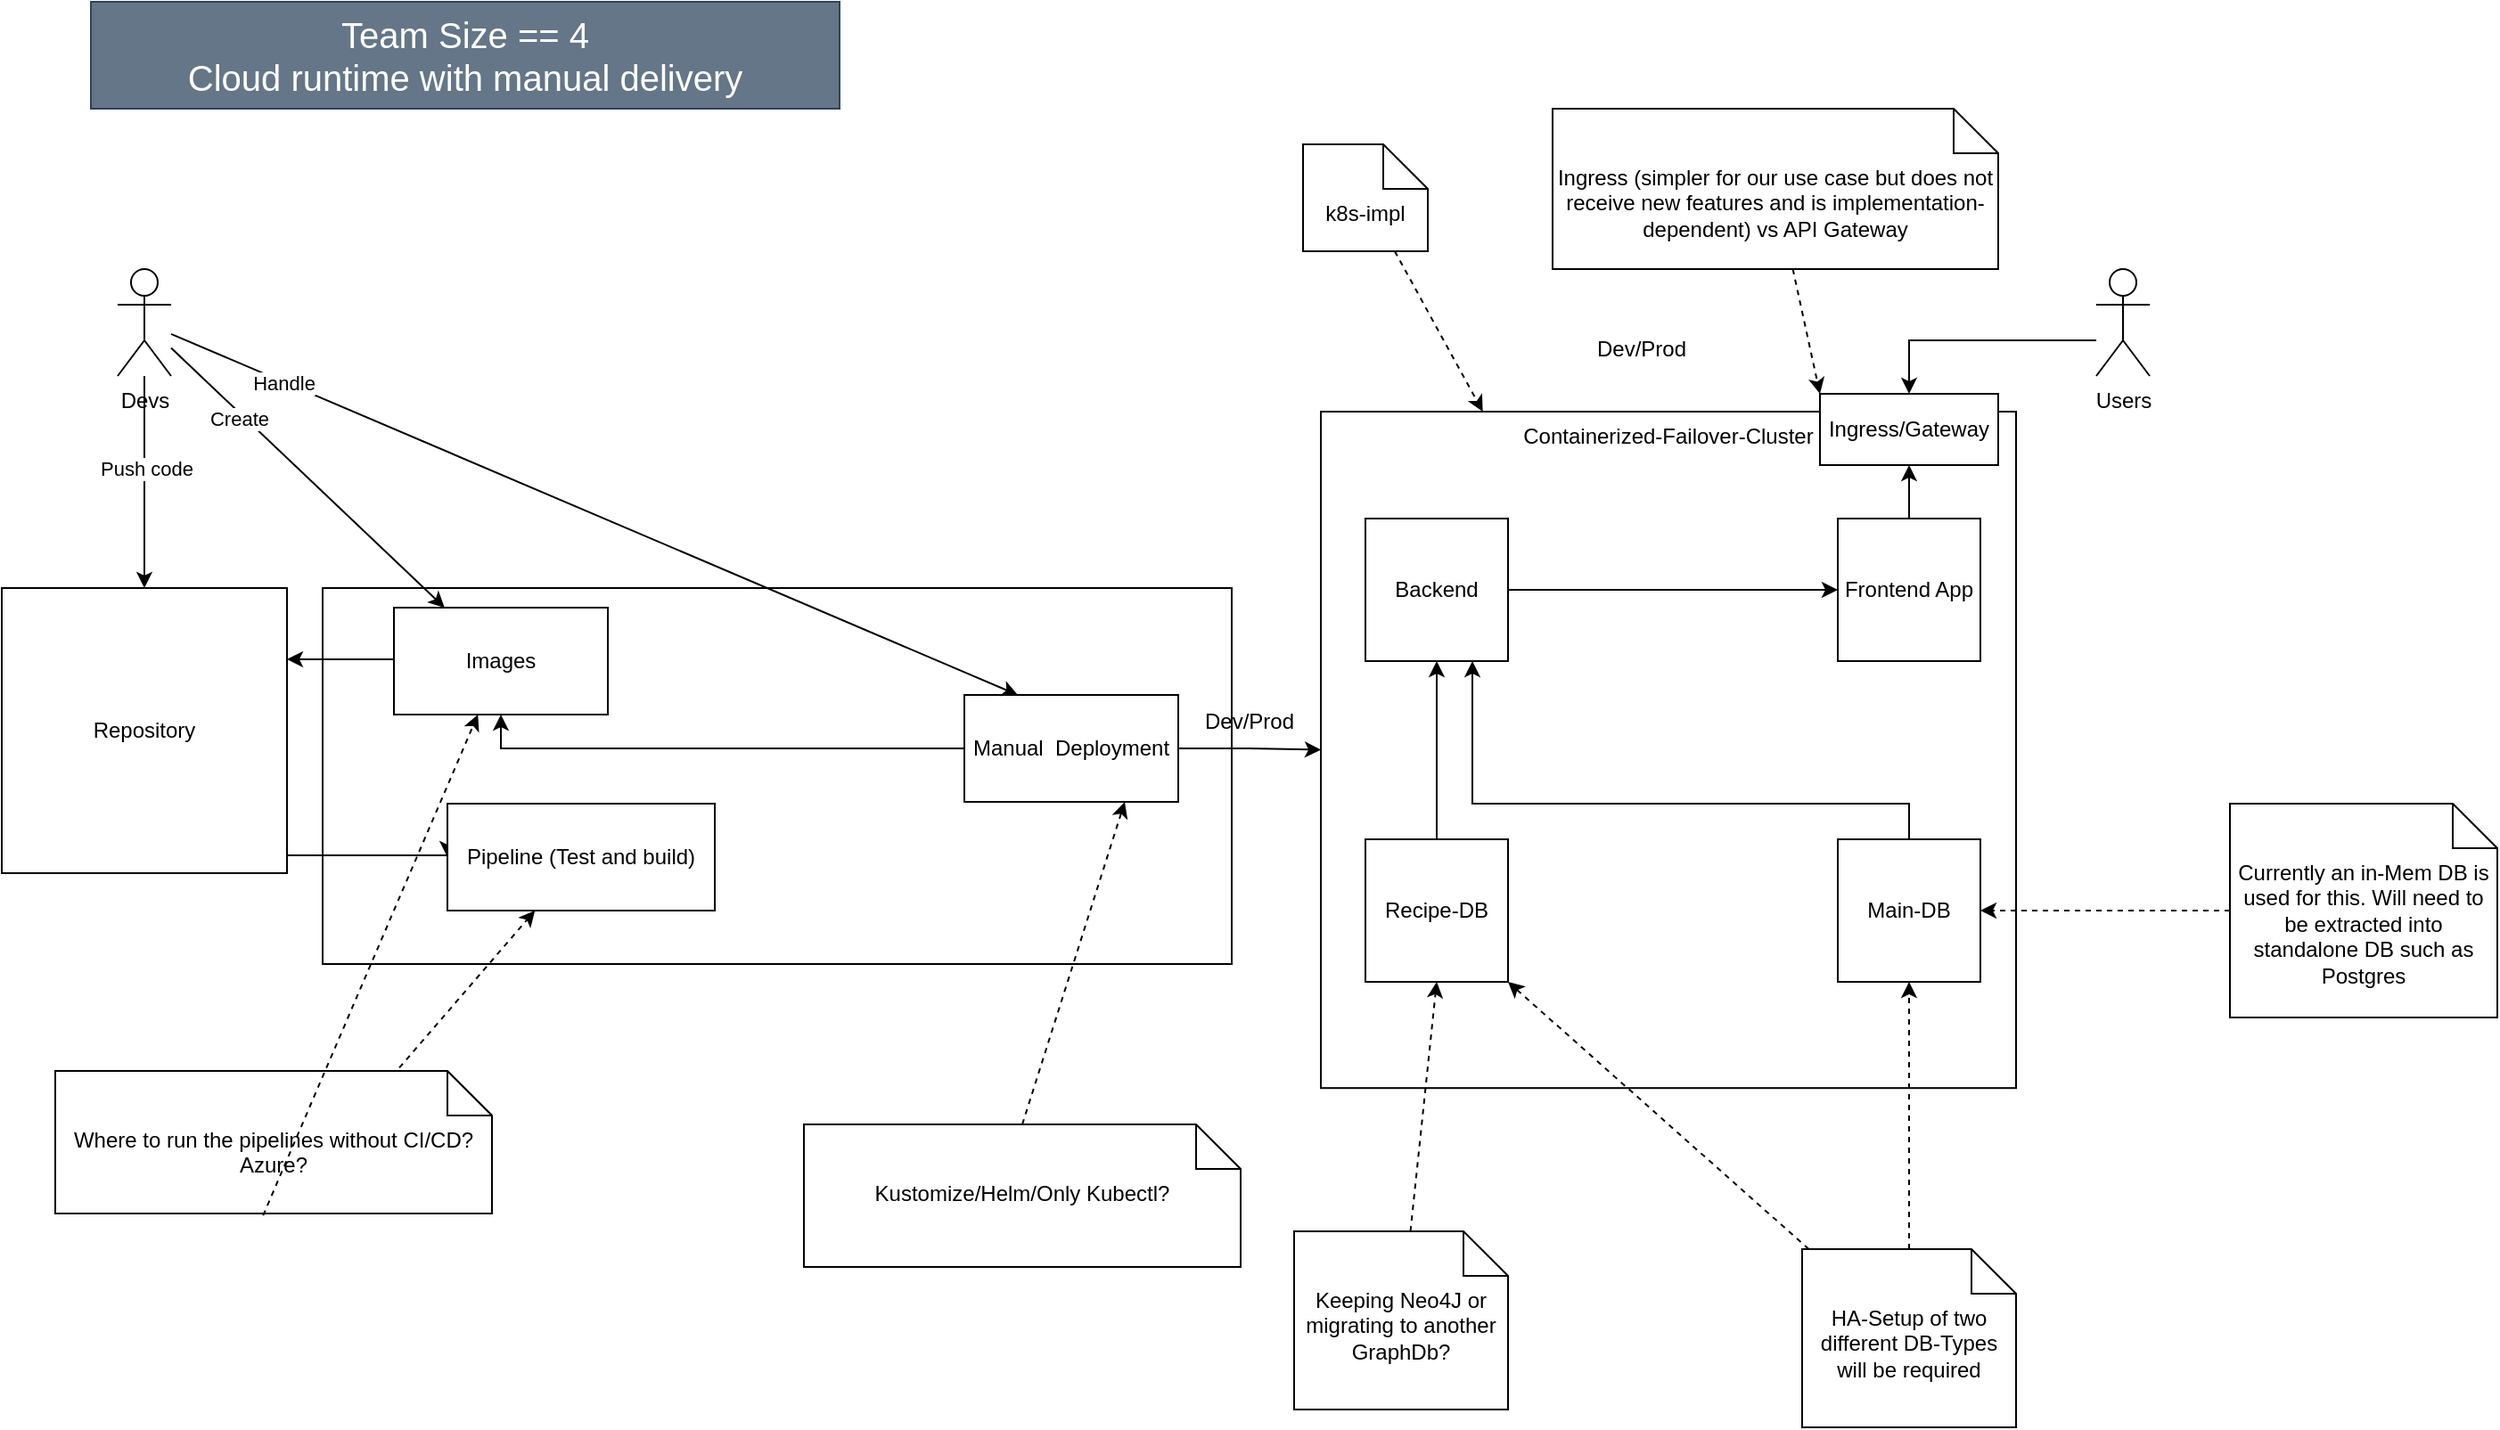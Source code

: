 <mxfile version="24.1.0" type="device" pages="2">
  <diagram name="Cloud runtime with manual delivery" id="1IK3TCP1afFfspMV8A2H">
    <mxGraphModel dx="3076" dy="1364" grid="1" gridSize="10" guides="1" tooltips="1" connect="1" arrows="1" fold="1" page="1" pageScale="1" pageWidth="850" pageHeight="1100" math="0" shadow="0">
      <root>
        <mxCell id="0" />
        <mxCell id="1" parent="0" />
        <mxCell id="vdFp0Z182QPm6FmqIftR-1" value="" style="whiteSpace=wrap;html=1;" vertex="1" parent="1">
          <mxGeometry x="-670" y="599" width="510" height="211" as="geometry" />
        </mxCell>
        <mxCell id="0T6ULmgSXiLOubvGON2h-28" style="edgeStyle=orthogonalEdgeStyle;rounded=0;orthogonalLoop=1;jettySize=auto;html=1;entryX=0;entryY=0.5;entryDx=0;entryDy=0;" edge="1" parent="1" source="0T6ULmgSXiLOubvGON2h-3" target="0T6ULmgSXiLOubvGON2h-29">
          <mxGeometry relative="1" as="geometry">
            <mxPoint x="-640" y="529.0" as="targetPoint" />
            <Array as="points">
              <mxPoint x="-670" y="749" />
              <mxPoint x="-670" y="749" />
            </Array>
          </mxGeometry>
        </mxCell>
        <mxCell id="0T6ULmgSXiLOubvGON2h-3" value="Repository" style="whiteSpace=wrap;html=1;aspect=fixed;" vertex="1" parent="1">
          <mxGeometry x="-850" y="599" width="160" height="160" as="geometry" />
        </mxCell>
        <mxCell id="0T6ULmgSXiLOubvGON2h-27" style="edgeStyle=orthogonalEdgeStyle;rounded=0;orthogonalLoop=1;jettySize=auto;html=1;entryX=0;entryY=0.5;entryDx=0;entryDy=0;" edge="1" parent="1" source="0T6ULmgSXiLOubvGON2h-25" target="0T6ULmgSXiLOubvGON2h-118">
          <mxGeometry relative="1" as="geometry">
            <mxPoint x="-75" y="689.8" as="targetPoint" />
          </mxGeometry>
        </mxCell>
        <mxCell id="0T6ULmgSXiLOubvGON2h-25" value="Manual&amp;nbsp; Deployment" style="rounded=0;whiteSpace=wrap;html=1;" vertex="1" parent="1">
          <mxGeometry x="-310" y="659" width="120" height="60" as="geometry" />
        </mxCell>
        <mxCell id="0T6ULmgSXiLOubvGON2h-29" value="Pipeline (Test and build)" style="rounded=0;whiteSpace=wrap;html=1;strokeColor=default;align=center;verticalAlign=middle;fontFamily=Helvetica;fontSize=12;fontColor=default;fillColor=default;" vertex="1" parent="1">
          <mxGeometry x="-600" y="720" width="150" height="60" as="geometry" />
        </mxCell>
        <mxCell id="0T6ULmgSXiLOubvGON2h-32" style="edgeStyle=orthogonalEdgeStyle;rounded=0;orthogonalLoop=1;jettySize=auto;html=1;exitX=0;exitY=0.5;exitDx=0;exitDy=0;" edge="1" parent="1" source="0T6ULmgSXiLOubvGON2h-25" target="0T6ULmgSXiLOubvGON2h-31">
          <mxGeometry relative="1" as="geometry">
            <Array as="points">
              <mxPoint x="-570" y="689" />
            </Array>
          </mxGeometry>
        </mxCell>
        <mxCell id="vdFp0Z182QPm6FmqIftR-9" style="edgeStyle=orthogonalEdgeStyle;rounded=0;orthogonalLoop=1;jettySize=auto;html=1;entryX=1;entryY=0.25;entryDx=0;entryDy=0;" edge="1" parent="1" source="0T6ULmgSXiLOubvGON2h-31" target="0T6ULmgSXiLOubvGON2h-3">
          <mxGeometry relative="1" as="geometry">
            <Array as="points">
              <mxPoint x="-640" y="639" />
              <mxPoint x="-640" y="639" />
            </Array>
          </mxGeometry>
        </mxCell>
        <mxCell id="0T6ULmgSXiLOubvGON2h-31" value="Images" style="rounded=0;whiteSpace=wrap;html=1;aspect=fixed;" vertex="1" parent="1">
          <mxGeometry x="-630" y="610" width="120" height="60" as="geometry" />
        </mxCell>
        <mxCell id="0T6ULmgSXiLOubvGON2h-35" style="edgeStyle=orthogonalEdgeStyle;rounded=0;orthogonalLoop=1;jettySize=auto;html=1;" edge="1" parent="1" source="0T6ULmgSXiLOubvGON2h-33" target="0T6ULmgSXiLOubvGON2h-3">
          <mxGeometry relative="1" as="geometry" />
        </mxCell>
        <mxCell id="vdFp0Z182QPm6FmqIftR-5" value="Push code" style="edgeLabel;html=1;align=center;verticalAlign=middle;resizable=0;points=[];" vertex="1" connectable="0" parent="0T6ULmgSXiLOubvGON2h-35">
          <mxGeometry x="-0.125" y="1" relative="1" as="geometry">
            <mxPoint as="offset" />
          </mxGeometry>
        </mxCell>
        <mxCell id="vdFp0Z182QPm6FmqIftR-4" style="rounded=0;orthogonalLoop=1;jettySize=auto;html=1;" edge="1" parent="1" source="0T6ULmgSXiLOubvGON2h-33" target="0T6ULmgSXiLOubvGON2h-31">
          <mxGeometry relative="1" as="geometry" />
        </mxCell>
        <mxCell id="vdFp0Z182QPm6FmqIftR-6" value="Create" style="edgeLabel;html=1;align=center;verticalAlign=middle;resizable=0;points=[];" vertex="1" connectable="0" parent="vdFp0Z182QPm6FmqIftR-4">
          <mxGeometry x="-0.476" y="3" relative="1" as="geometry">
            <mxPoint x="-5" y="3" as="offset" />
          </mxGeometry>
        </mxCell>
        <mxCell id="vdFp0Z182QPm6FmqIftR-7" style="rounded=0;orthogonalLoop=1;jettySize=auto;html=1;entryX=0.25;entryY=0;entryDx=0;entryDy=0;" edge="1" parent="1" source="0T6ULmgSXiLOubvGON2h-33" target="0T6ULmgSXiLOubvGON2h-25">
          <mxGeometry relative="1" as="geometry" />
        </mxCell>
        <mxCell id="vdFp0Z182QPm6FmqIftR-8" value="Handle" style="edgeLabel;html=1;align=center;verticalAlign=middle;resizable=0;points=[];" vertex="1" connectable="0" parent="vdFp0Z182QPm6FmqIftR-7">
          <mxGeometry x="-0.734" y="-1" relative="1" as="geometry">
            <mxPoint as="offset" />
          </mxGeometry>
        </mxCell>
        <mxCell id="0T6ULmgSXiLOubvGON2h-33" value="Devs" style="shape=umlActor;verticalLabelPosition=bottom;verticalAlign=top;html=1;outlineConnect=0;" vertex="1" parent="1">
          <mxGeometry x="-785" y="420" width="30" height="60" as="geometry" />
        </mxCell>
        <mxCell id="0T6ULmgSXiLOubvGON2h-69" style="edgeStyle=orthogonalEdgeStyle;rounded=0;orthogonalLoop=1;jettySize=auto;html=1;entryX=0;entryY=0.5;entryDx=0;entryDy=0;" edge="1" parent="1" target="0T6ULmgSXiLOubvGON2h-66">
          <mxGeometry relative="1" as="geometry">
            <mxPoint x="-330" y="1429" as="sourcePoint" />
          </mxGeometry>
        </mxCell>
        <mxCell id="0T6ULmgSXiLOubvGON2h-94" value="Dev/Prod" style="text;html=1;align=center;verticalAlign=middle;whiteSpace=wrap;rounded=0;" vertex="1" parent="1">
          <mxGeometry x="-180" y="659" width="60" height="30" as="geometry" />
        </mxCell>
        <mxCell id="0T6ULmgSXiLOubvGON2h-114" value="" style="group" vertex="1" connectable="0" parent="1">
          <mxGeometry x="-110" y="420" width="465" height="459.6" as="geometry" />
        </mxCell>
        <mxCell id="0T6ULmgSXiLOubvGON2h-115" value="" style="edgeStyle=orthogonalEdgeStyle;rounded=0;orthogonalLoop=1;jettySize=auto;html=1;entryX=0.5;entryY=0;entryDx=0;entryDy=0;" edge="1" parent="0T6ULmgSXiLOubvGON2h-114" source="0T6ULmgSXiLOubvGON2h-116" target="0T6ULmgSXiLOubvGON2h-127">
          <mxGeometry relative="1" as="geometry">
            <Array as="points">
              <mxPoint x="435" y="40" />
              <mxPoint x="310" y="40" />
            </Array>
          </mxGeometry>
        </mxCell>
        <mxCell id="0T6ULmgSXiLOubvGON2h-116" value="Users" style="shape=umlActor;verticalLabelPosition=bottom;verticalAlign=top;html=1;outlineConnect=0;" vertex="1" parent="0T6ULmgSXiLOubvGON2h-114">
          <mxGeometry x="435" width="30" height="60" as="geometry" />
        </mxCell>
        <mxCell id="0T6ULmgSXiLOubvGON2h-117" value="" style="group" vertex="1" connectable="0" parent="0T6ULmgSXiLOubvGON2h-114">
          <mxGeometry y="60" width="390" height="399.6" as="geometry" />
        </mxCell>
        <mxCell id="0T6ULmgSXiLOubvGON2h-118" value="Containerized-Failover-Cluster" style="whiteSpace=wrap;html=1;aspect=fixed;verticalAlign=top;" vertex="1" parent="0T6ULmgSXiLOubvGON2h-117">
          <mxGeometry y="20" width="390" height="379.6" as="geometry" />
        </mxCell>
        <mxCell id="0T6ULmgSXiLOubvGON2h-119" style="edgeStyle=orthogonalEdgeStyle;rounded=0;orthogonalLoop=1;jettySize=auto;html=1;" edge="1" parent="0T6ULmgSXiLOubvGON2h-117" source="0T6ULmgSXiLOubvGON2h-120" target="0T6ULmgSXiLOubvGON2h-122">
          <mxGeometry relative="1" as="geometry" />
        </mxCell>
        <mxCell id="0T6ULmgSXiLOubvGON2h-120" value="Backend" style="whiteSpace=wrap;html=1;aspect=fixed;" vertex="1" parent="0T6ULmgSXiLOubvGON2h-117">
          <mxGeometry x="25" y="80" width="80" height="80" as="geometry" />
        </mxCell>
        <mxCell id="0T6ULmgSXiLOubvGON2h-121" style="edgeStyle=orthogonalEdgeStyle;rounded=0;orthogonalLoop=1;jettySize=auto;html=1;" edge="1" parent="0T6ULmgSXiLOubvGON2h-117" source="0T6ULmgSXiLOubvGON2h-122" target="0T6ULmgSXiLOubvGON2h-127">
          <mxGeometry relative="1" as="geometry" />
        </mxCell>
        <mxCell id="0T6ULmgSXiLOubvGON2h-122" value="Frontend App" style="whiteSpace=wrap;html=1;aspect=fixed;" vertex="1" parent="0T6ULmgSXiLOubvGON2h-117">
          <mxGeometry x="290" y="80" width="80" height="80" as="geometry" />
        </mxCell>
        <mxCell id="0T6ULmgSXiLOubvGON2h-123" style="edgeStyle=orthogonalEdgeStyle;rounded=0;orthogonalLoop=1;jettySize=auto;html=1;" edge="1" parent="0T6ULmgSXiLOubvGON2h-117" source="0T6ULmgSXiLOubvGON2h-124" target="0T6ULmgSXiLOubvGON2h-120">
          <mxGeometry relative="1" as="geometry" />
        </mxCell>
        <mxCell id="0T6ULmgSXiLOubvGON2h-124" value="Recipe-DB" style="whiteSpace=wrap;html=1;aspect=fixed;" vertex="1" parent="0T6ULmgSXiLOubvGON2h-117">
          <mxGeometry x="25" y="260" width="80" height="80" as="geometry" />
        </mxCell>
        <mxCell id="0T6ULmgSXiLOubvGON2h-125" style="edgeStyle=orthogonalEdgeStyle;rounded=0;orthogonalLoop=1;jettySize=auto;html=1;entryX=0.75;entryY=1;entryDx=0;entryDy=0;" edge="1" parent="0T6ULmgSXiLOubvGON2h-117" source="0T6ULmgSXiLOubvGON2h-126" target="0T6ULmgSXiLOubvGON2h-120">
          <mxGeometry relative="1" as="geometry">
            <Array as="points">
              <mxPoint x="330" y="240" />
              <mxPoint x="85" y="240" />
            </Array>
          </mxGeometry>
        </mxCell>
        <mxCell id="0T6ULmgSXiLOubvGON2h-126" value="Main-DB" style="whiteSpace=wrap;html=1;aspect=fixed;" vertex="1" parent="0T6ULmgSXiLOubvGON2h-117">
          <mxGeometry x="290" y="260" width="80" height="80" as="geometry" />
        </mxCell>
        <mxCell id="0T6ULmgSXiLOubvGON2h-127" value="Ingress/Gateway" style="whiteSpace=wrap;html=1;" vertex="1" parent="0T6ULmgSXiLOubvGON2h-117">
          <mxGeometry x="280" y="10" width="100" height="40" as="geometry" />
        </mxCell>
        <mxCell id="0T6ULmgSXiLOubvGON2h-128" value="Dev/Prod" style="text;html=1;align=center;verticalAlign=middle;whiteSpace=wrap;rounded=0;" vertex="1" parent="0T6ULmgSXiLOubvGON2h-114">
          <mxGeometry x="150" y="30" width="60" height="30" as="geometry" />
        </mxCell>
        <mxCell id="0T6ULmgSXiLOubvGON2h-137" style="rounded=0;orthogonalLoop=1;jettySize=auto;html=1;dashed=1;" edge="1" parent="1" source="0T6ULmgSXiLOubvGON2h-136" target="0T6ULmgSXiLOubvGON2h-118">
          <mxGeometry relative="1" as="geometry">
            <mxPoint x="140" y="510" as="targetPoint" />
          </mxGeometry>
        </mxCell>
        <mxCell id="0T6ULmgSXiLOubvGON2h-136" value="k8s-impl" style="shape=note2;boundedLbl=1;whiteSpace=wrap;html=1;size=25;verticalAlign=top;align=center;" vertex="1" parent="1">
          <mxGeometry x="-120" y="350" width="70" height="60" as="geometry" />
        </mxCell>
        <mxCell id="0T6ULmgSXiLOubvGON2h-140" style="rounded=0;orthogonalLoop=1;jettySize=auto;html=1;dashed=1;" edge="1" parent="1" source="0T6ULmgSXiLOubvGON2h-139">
          <mxGeometry relative="1" as="geometry">
            <mxPoint x="170" y="490" as="targetPoint" />
          </mxGeometry>
        </mxCell>
        <mxCell id="0T6ULmgSXiLOubvGON2h-139" value="Ingress (simpler for our use case but does not receive new features and is implementation-dependent) vs API Gateway" style="shape=note2;boundedLbl=1;whiteSpace=wrap;html=1;size=25;verticalAlign=top;align=center;" vertex="1" parent="1">
          <mxGeometry x="20" y="330" width="250" height="90" as="geometry" />
        </mxCell>
        <mxCell id="0T6ULmgSXiLOubvGON2h-142" style="edgeStyle=orthogonalEdgeStyle;rounded=0;orthogonalLoop=1;jettySize=auto;html=1;dashed=1;" edge="1" parent="1" source="0T6ULmgSXiLOubvGON2h-141" target="0T6ULmgSXiLOubvGON2h-126">
          <mxGeometry relative="1" as="geometry">
            <mxPoint x="350" y="800" as="targetPoint" />
          </mxGeometry>
        </mxCell>
        <mxCell id="0T6ULmgSXiLOubvGON2h-141" value="Currently an in-Mem DB is used for this. Will need to be extracted into standalone DB such as Postgres" style="shape=note2;boundedLbl=1;whiteSpace=wrap;html=1;size=25;verticalAlign=top;align=center;" vertex="1" parent="1">
          <mxGeometry x="400" y="720" width="150" height="120" as="geometry" />
        </mxCell>
        <mxCell id="0T6ULmgSXiLOubvGON2h-148" style="rounded=0;orthogonalLoop=1;jettySize=auto;html=1;entryX=0.5;entryY=1;entryDx=0;entryDy=0;dashed=1;" edge="1" parent="1" source="0T6ULmgSXiLOubvGON2h-147" target="0T6ULmgSXiLOubvGON2h-124">
          <mxGeometry relative="1" as="geometry">
            <mxPoint x="575" y="880" as="targetPoint" />
          </mxGeometry>
        </mxCell>
        <mxCell id="0T6ULmgSXiLOubvGON2h-147" value="Keeping Neo4J or migrating to another GraphDb?" style="shape=note2;boundedLbl=1;whiteSpace=wrap;html=1;size=25;verticalAlign=top;align=center;" vertex="1" parent="1">
          <mxGeometry x="-125" y="960" width="120" height="100" as="geometry" />
        </mxCell>
        <mxCell id="0T6ULmgSXiLOubvGON2h-151" style="rounded=0;orthogonalLoop=1;jettySize=auto;html=1;dashed=1;entryX=0.5;entryY=1;entryDx=0;entryDy=0;" edge="1" parent="1" source="0T6ULmgSXiLOubvGON2h-150" target="0T6ULmgSXiLOubvGON2h-126">
          <mxGeometry relative="1" as="geometry">
            <mxPoint x="825.333" y="880" as="targetPoint" />
          </mxGeometry>
        </mxCell>
        <mxCell id="0T6ULmgSXiLOubvGON2h-152" style="rounded=0;orthogonalLoop=1;jettySize=auto;html=1;dashed=1;entryX=1;entryY=1;entryDx=0;entryDy=0;" edge="1" parent="1" source="0T6ULmgSXiLOubvGON2h-150" target="0T6ULmgSXiLOubvGON2h-124">
          <mxGeometry relative="1" as="geometry">
            <mxPoint x="596" y="880" as="targetPoint" />
          </mxGeometry>
        </mxCell>
        <mxCell id="0T6ULmgSXiLOubvGON2h-150" value="HA-Setup of two different DB-Types will be required" style="shape=note2;boundedLbl=1;whiteSpace=wrap;html=1;size=25;verticalAlign=top;align=center;" vertex="1" parent="1">
          <mxGeometry x="160" y="970" width="120" height="100" as="geometry" />
        </mxCell>
        <mxCell id="0T6ULmgSXiLOubvGON2h-154" value="&lt;font style=&quot;font-size: 20px;&quot;&gt;Team Size == 4&lt;/font&gt;&lt;div&gt;&lt;font style=&quot;font-size: 20px;&quot;&gt;Cloud runtime with manual delivery&lt;/font&gt;&lt;/div&gt;" style="text;html=1;align=center;verticalAlign=middle;whiteSpace=wrap;rounded=0;fontSize=20;fillColor=#647687;fontColor=#ffffff;strokeColor=#314354;" vertex="1" parent="1">
          <mxGeometry x="-800" y="270" width="420" height="60" as="geometry" />
        </mxCell>
        <mxCell id="0T6ULmgSXiLOubvGON2h-160" style="rounded=0;orthogonalLoop=1;jettySize=auto;html=1;dashed=1;exitX=0.5;exitY=1;exitDx=0;exitDy=0;exitPerimeter=0;" edge="1" parent="1" source="0T6ULmgSXiLOubvGON2h-159" target="0T6ULmgSXiLOubvGON2h-29">
          <mxGeometry relative="1" as="geometry" />
        </mxCell>
        <mxCell id="0T6ULmgSXiLOubvGON2h-159" value="Where to run the pipelines without CI/CD?&lt;div&gt;Azure?&lt;/div&gt;" style="shape=note2;boundedLbl=1;whiteSpace=wrap;html=1;size=25;verticalAlign=top;align=center;" vertex="1" parent="1">
          <mxGeometry x="-820" y="870" width="245" height="80" as="geometry" />
        </mxCell>
        <mxCell id="0T6ULmgSXiLOubvGON2h-161" style="rounded=0;orthogonalLoop=1;jettySize=auto;html=1;dashed=1;exitX=0.476;exitY=1.013;exitDx=0;exitDy=0;exitPerimeter=0;" edge="1" parent="1" source="0T6ULmgSXiLOubvGON2h-159" target="0T6ULmgSXiLOubvGON2h-31">
          <mxGeometry relative="1" as="geometry">
            <mxPoint x="-442" y="500" as="sourcePoint" />
            <mxPoint x="-568" y="669" as="targetPoint" />
          </mxGeometry>
        </mxCell>
        <mxCell id="0T6ULmgSXiLOubvGON2h-163" style="rounded=0;orthogonalLoop=1;jettySize=auto;html=1;dashed=1;exitX=0.5;exitY=0;exitDx=0;exitDy=0;exitPerimeter=0;" edge="1" parent="1" source="0T6ULmgSXiLOubvGON2h-165">
          <mxGeometry relative="1" as="geometry">
            <mxPoint x="-220" y="719" as="targetPoint" />
          </mxGeometry>
        </mxCell>
        <mxCell id="0T6ULmgSXiLOubvGON2h-165" value="Kustomize/Helm/Only Kubectl?" style="shape=note2;boundedLbl=1;whiteSpace=wrap;html=1;size=25;verticalAlign=top;align=center;" vertex="1" parent="1">
          <mxGeometry x="-400" y="900" width="245" height="80" as="geometry" />
        </mxCell>
      </root>
    </mxGraphModel>
  </diagram>
  <diagram id="LuyqXgXpDid0s6LZ_T8b" name="Cloud runtime with continuous delivery ">
    <mxGraphModel dx="2683" dy="24" grid="1" gridSize="10" guides="1" tooltips="1" connect="1" arrows="1" fold="1" page="1" pageScale="1" pageWidth="850" pageHeight="1100" math="0" shadow="0">
      <root>
        <mxCell id="0" />
        <mxCell id="1" parent="0" />
        <mxCell id="xtVUxEUk3DJUBac9Yi-R-1" value="CI/CD-Tool" style="rounded=0;whiteSpace=wrap;html=1;verticalAlign=top;" vertex="1" parent="1">
          <mxGeometry x="-610" y="1535" width="390" height="405" as="geometry" />
        </mxCell>
        <mxCell id="xtVUxEUk3DJUBac9Yi-R-2" style="edgeStyle=orthogonalEdgeStyle;rounded=0;orthogonalLoop=1;jettySize=auto;html=1;entryX=0;entryY=0.5;entryDx=0;entryDy=0;" edge="1" parent="1" source="xtVUxEUk3DJUBac9Yi-R-3" target="xtVUxEUk3DJUBac9Yi-R-6">
          <mxGeometry relative="1" as="geometry" />
        </mxCell>
        <mxCell id="xtVUxEUk3DJUBac9Yi-R-3" value="CI-Repository" style="whiteSpace=wrap;html=1;aspect=fixed;" vertex="1" parent="1">
          <mxGeometry x="-850" y="1514" width="160" height="160" as="geometry" />
        </mxCell>
        <mxCell id="xtVUxEUk3DJUBac9Yi-R-4" style="edgeStyle=orthogonalEdgeStyle;rounded=0;orthogonalLoop=1;jettySize=auto;html=1;entryX=0;entryY=0.5;entryDx=0;entryDy=0;" edge="1" parent="1" source="xtVUxEUk3DJUBac9Yi-R-6" target="xtVUxEUk3DJUBac9Yi-R-16">
          <mxGeometry relative="1" as="geometry" />
        </mxCell>
        <mxCell id="kyZdr7qx1ZTh1zlqL-Jc-2" value="generates&lt;br&gt;and push &lt;br&gt;images" style="edgeLabel;html=1;align=center;verticalAlign=middle;resizable=0;points=[];" vertex="1" connectable="0" parent="xtVUxEUk3DJUBac9Yi-R-4">
          <mxGeometry x="-0.128" y="-1" relative="1" as="geometry">
            <mxPoint as="offset" />
          </mxGeometry>
        </mxCell>
        <mxCell id="xtVUxEUk3DJUBac9Yi-R-5" style="rounded=0;orthogonalLoop=1;jettySize=auto;html=1;" edge="1" parent="1" source="xtVUxEUk3DJUBac9Yi-R-6" target="xtVUxEUk3DJUBac9Yi-R-17">
          <mxGeometry relative="1" as="geometry" />
        </mxCell>
        <mxCell id="xtVUxEUk3DJUBac9Yi-R-6" value="CI-Pipeline" style="rounded=0;whiteSpace=wrap;html=1;" vertex="1" parent="1">
          <mxGeometry x="-575" y="1564" width="120" height="60" as="geometry" />
        </mxCell>
        <mxCell id="xtVUxEUk3DJUBac9Yi-R-7" style="edgeStyle=orthogonalEdgeStyle;rounded=0;orthogonalLoop=1;jettySize=auto;html=1;" edge="1" parent="1" source="xtVUxEUk3DJUBac9Yi-R-8" target="xtVUxEUk3DJUBac9Yi-R-3">
          <mxGeometry relative="1" as="geometry" />
        </mxCell>
        <mxCell id="kyZdr7qx1ZTh1zlqL-Jc-1" value="push code" style="edgeLabel;html=1;align=center;verticalAlign=middle;resizable=0;points=[];" vertex="1" connectable="0" parent="xtVUxEUk3DJUBac9Yi-R-7">
          <mxGeometry x="-0.078" y="-2" relative="1" as="geometry">
            <mxPoint as="offset" />
          </mxGeometry>
        </mxCell>
        <mxCell id="xtVUxEUk3DJUBac9Yi-R-8" value="Devs" style="shape=umlActor;verticalLabelPosition=bottom;verticalAlign=top;html=1;outlineConnect=0;" vertex="1" parent="1">
          <mxGeometry x="-785" y="1335" width="30" height="60" as="geometry" />
        </mxCell>
        <mxCell id="xtVUxEUk3DJUBac9Yi-R-9" style="edgeStyle=orthogonalEdgeStyle;rounded=0;orthogonalLoop=1;jettySize=auto;html=1;entryX=0;entryY=0.5;entryDx=0;entryDy=0;" edge="1" parent="1" source="xtVUxEUk3DJUBac9Yi-R-10" target="xtVUxEUk3DJUBac9Yi-R-12">
          <mxGeometry relative="1" as="geometry" />
        </mxCell>
        <mxCell id="xtVUxEUk3DJUBac9Yi-R-10" value="CD-Repository" style="whiteSpace=wrap;html=1;aspect=fixed;" vertex="1" parent="1">
          <mxGeometry x="-850" y="1685" width="160" height="160" as="geometry" />
        </mxCell>
        <mxCell id="xtVUxEUk3DJUBac9Yi-R-11" style="edgeStyle=orthogonalEdgeStyle;rounded=0;orthogonalLoop=1;jettySize=auto;html=1;dashed=1;dashPattern=8 8;" edge="1" parent="1" source="xtVUxEUk3DJUBac9Yi-R-12" target="xtVUxEUk3DJUBac9Yi-R-17">
          <mxGeometry relative="1" as="geometry" />
        </mxCell>
        <mxCell id="v72K1sbmR-Il0YEyyXhD-1" value="includes" style="edgeLabel;html=1;align=center;verticalAlign=middle;resizable=0;points=[];" vertex="1" connectable="0" parent="xtVUxEUk3DJUBac9Yi-R-11">
          <mxGeometry x="0.07" y="1" relative="1" as="geometry">
            <mxPoint as="offset" />
          </mxGeometry>
        </mxCell>
        <mxCell id="xtVUxEUk3DJUBac9Yi-R-12" value="CD-Pipeline" style="rounded=0;whiteSpace=wrap;html=1;" vertex="1" parent="1">
          <mxGeometry x="-575" y="1735" width="120" height="60" as="geometry" />
        </mxCell>
        <mxCell id="xtVUxEUk3DJUBac9Yi-R-15" style="edgeStyle=orthogonalEdgeStyle;rounded=0;orthogonalLoop=1;jettySize=auto;html=1;" edge="1" parent="1" source="xtVUxEUk3DJUBac9Yi-R-17" target="xtVUxEUk3DJUBac9Yi-R-16">
          <mxGeometry relative="1" as="geometry" />
        </mxCell>
        <mxCell id="xtVUxEUk3DJUBac9Yi-R-16" value="Image Repository/Storage" style="rounded=0;whiteSpace=wrap;html=1;" vertex="1" parent="1">
          <mxGeometry x="-360" y="1564" width="120" height="60" as="geometry" />
        </mxCell>
        <mxCell id="xtVUxEUk3DJUBac9Yi-R-17" value="Automated Deployment" style="rounded=0;whiteSpace=wrap;html=1;" vertex="1" parent="1">
          <mxGeometry x="-575" y="1845" width="120" height="60" as="geometry" />
        </mxCell>
        <mxCell id="xtVUxEUk3DJUBac9Yi-R-18" value="" style="group" vertex="1" connectable="0" parent="1">
          <mxGeometry x="-90" y="1490" width="465" height="459.6" as="geometry" />
        </mxCell>
        <mxCell id="xtVUxEUk3DJUBac9Yi-R-19" value="" style="edgeStyle=orthogonalEdgeStyle;rounded=0;orthogonalLoop=1;jettySize=auto;html=1;entryX=0.5;entryY=0;entryDx=0;entryDy=0;" edge="1" parent="xtVUxEUk3DJUBac9Yi-R-18" source="xtVUxEUk3DJUBac9Yi-R-20" target="xtVUxEUk3DJUBac9Yi-R-31">
          <mxGeometry relative="1" as="geometry">
            <Array as="points">
              <mxPoint x="435" y="40" />
              <mxPoint x="310" y="40" />
            </Array>
          </mxGeometry>
        </mxCell>
        <mxCell id="xtVUxEUk3DJUBac9Yi-R-20" value="Users" style="shape=umlActor;verticalLabelPosition=bottom;verticalAlign=top;html=1;outlineConnect=0;" vertex="1" parent="xtVUxEUk3DJUBac9Yi-R-18">
          <mxGeometry x="435" width="30" height="60" as="geometry" />
        </mxCell>
        <mxCell id="xtVUxEUk3DJUBac9Yi-R-21" value="" style="group" vertex="1" connectable="0" parent="xtVUxEUk3DJUBac9Yi-R-18">
          <mxGeometry y="60" width="390" height="399.6" as="geometry" />
        </mxCell>
        <mxCell id="xtVUxEUk3DJUBac9Yi-R-22" value="Containerized-Failover-Cluster" style="whiteSpace=wrap;html=1;aspect=fixed;verticalAlign=top;" vertex="1" parent="xtVUxEUk3DJUBac9Yi-R-21">
          <mxGeometry y="20" width="390" height="379.6" as="geometry" />
        </mxCell>
        <mxCell id="xtVUxEUk3DJUBac9Yi-R-23" style="edgeStyle=orthogonalEdgeStyle;rounded=0;orthogonalLoop=1;jettySize=auto;html=1;" edge="1" parent="xtVUxEUk3DJUBac9Yi-R-21" source="xtVUxEUk3DJUBac9Yi-R-24" target="xtVUxEUk3DJUBac9Yi-R-26">
          <mxGeometry relative="1" as="geometry" />
        </mxCell>
        <mxCell id="xtVUxEUk3DJUBac9Yi-R-24" value="Backend" style="whiteSpace=wrap;html=1;aspect=fixed;" vertex="1" parent="xtVUxEUk3DJUBac9Yi-R-21">
          <mxGeometry x="25" y="80" width="80" height="80" as="geometry" />
        </mxCell>
        <mxCell id="xtVUxEUk3DJUBac9Yi-R-25" style="edgeStyle=orthogonalEdgeStyle;rounded=0;orthogonalLoop=1;jettySize=auto;html=1;" edge="1" parent="xtVUxEUk3DJUBac9Yi-R-21" source="xtVUxEUk3DJUBac9Yi-R-26" target="xtVUxEUk3DJUBac9Yi-R-31">
          <mxGeometry relative="1" as="geometry" />
        </mxCell>
        <mxCell id="xtVUxEUk3DJUBac9Yi-R-26" value="Frontend App" style="whiteSpace=wrap;html=1;aspect=fixed;" vertex="1" parent="xtVUxEUk3DJUBac9Yi-R-21">
          <mxGeometry x="290" y="80" width="80" height="80" as="geometry" />
        </mxCell>
        <mxCell id="xtVUxEUk3DJUBac9Yi-R-27" style="edgeStyle=orthogonalEdgeStyle;rounded=0;orthogonalLoop=1;jettySize=auto;html=1;" edge="1" parent="xtVUxEUk3DJUBac9Yi-R-21" source="xtVUxEUk3DJUBac9Yi-R-28" target="xtVUxEUk3DJUBac9Yi-R-24">
          <mxGeometry relative="1" as="geometry">
            <Array as="points">
              <mxPoint x="50" y="210" />
              <mxPoint x="50" y="210" />
            </Array>
          </mxGeometry>
        </mxCell>
        <mxCell id="xtVUxEUk3DJUBac9Yi-R-28" value="Recipe-DB" style="whiteSpace=wrap;html=1;aspect=fixed;" vertex="1" parent="xtVUxEUk3DJUBac9Yi-R-21">
          <mxGeometry x="25" y="260" width="80" height="80" as="geometry" />
        </mxCell>
        <mxCell id="xtVUxEUk3DJUBac9Yi-R-29" style="edgeStyle=orthogonalEdgeStyle;rounded=0;orthogonalLoop=1;jettySize=auto;html=1;entryX=0.75;entryY=1;entryDx=0;entryDy=0;" edge="1" parent="xtVUxEUk3DJUBac9Yi-R-21" source="xtVUxEUk3DJUBac9Yi-R-30" target="xtVUxEUk3DJUBac9Yi-R-24">
          <mxGeometry relative="1" as="geometry">
            <Array as="points">
              <mxPoint x="330" y="240" />
              <mxPoint x="85" y="240" />
            </Array>
          </mxGeometry>
        </mxCell>
        <mxCell id="xtVUxEUk3DJUBac9Yi-R-30" value="Main-DB" style="whiteSpace=wrap;html=1;aspect=fixed;" vertex="1" parent="xtVUxEUk3DJUBac9Yi-R-21">
          <mxGeometry x="290" y="260" width="80" height="80" as="geometry" />
        </mxCell>
        <mxCell id="xtVUxEUk3DJUBac9Yi-R-31" value="Ingress/Gateway" style="whiteSpace=wrap;html=1;" vertex="1" parent="xtVUxEUk3DJUBac9Yi-R-21">
          <mxGeometry x="280" y="10" width="100" height="40" as="geometry" />
        </mxCell>
        <mxCell id="xtVUxEUk3DJUBac9Yi-R-32" value="Dev/Prod" style="text;html=1;align=center;verticalAlign=middle;whiteSpace=wrap;rounded=0;" vertex="1" parent="xtVUxEUk3DJUBac9Yi-R-18">
          <mxGeometry x="150" y="30" width="60" height="30" as="geometry" />
        </mxCell>
        <mxCell id="xtVUxEUk3DJUBac9Yi-R-34" style="rounded=0;orthogonalLoop=1;jettySize=auto;html=1;dashed=1;entryX=0;entryY=1;entryDx=0;entryDy=0;" edge="1" parent="1" source="xtVUxEUk3DJUBac9Yi-R-35" target="xtVUxEUk3DJUBac9Yi-R-1">
          <mxGeometry relative="1" as="geometry" />
        </mxCell>
        <mxCell id="xtVUxEUk3DJUBac9Yi-R-35" value="What tool to use and where to deploy to? (Flux, ArgoCD) deployd to the same k8s cluster?" style="shape=note2;boundedLbl=1;whiteSpace=wrap;html=1;size=25;verticalAlign=top;align=center;" vertex="1" parent="1">
          <mxGeometry x="-785" y="2040" width="120" height="110" as="geometry" />
        </mxCell>
        <mxCell id="xtVUxEUk3DJUBac9Yi-R-36" style="rounded=0;orthogonalLoop=1;jettySize=auto;html=1;dashed=1;" edge="1" parent="1" source="xtVUxEUk3DJUBac9Yi-R-37" target="xtVUxEUk3DJUBac9Yi-R-16">
          <mxGeometry relative="1" as="geometry" />
        </mxCell>
        <mxCell id="xtVUxEUk3DJUBac9Yi-R-37" value="Is an Image Repository really needed and if yes, which tech?" style="shape=note2;boundedLbl=1;whiteSpace=wrap;html=1;size=25;verticalAlign=top;align=center;" vertex="1" parent="1">
          <mxGeometry x="-360" y="1375" width="120" height="100" as="geometry" />
        </mxCell>
        <mxCell id="xtVUxEUk3DJUBac9Yi-R-39" value="Kustomize/Helm/Only Kubectl?" style="shape=note2;boundedLbl=1;whiteSpace=wrap;html=1;size=25;verticalAlign=top;align=center;" vertex="1" parent="1">
          <mxGeometry x="-580" y="2055" width="245" height="80" as="geometry" />
        </mxCell>
        <mxCell id="xtVUxEUk3DJUBac9Yi-R-40" style="rounded=0;orthogonalLoop=1;jettySize=auto;html=1;entryX=1;entryY=1;entryDx=0;entryDy=0;dashed=1;exitX=0;exitY=0;exitDx=110.0;exitDy=0;exitPerimeter=0;" edge="1" parent="1" source="xtVUxEUk3DJUBac9Yi-R-39" target="xtVUxEUk3DJUBac9Yi-R-17">
          <mxGeometry relative="1" as="geometry">
            <mxPoint x="-140" y="1305.0" as="sourcePoint" />
          </mxGeometry>
        </mxCell>
        <mxCell id="xtVUxEUk3DJUBac9Yi-R-41" value="&lt;font style=&quot;font-size: 20px;&quot;&gt;Team Size &amp;gt; 4&lt;/font&gt;&lt;div&gt;Cloud runtime with continuous delivery (CI/CD)&lt;br&gt;&lt;/div&gt;" style="text;html=1;align=center;verticalAlign=middle;whiteSpace=wrap;rounded=0;fontSize=20;fillColor=#647687;fontColor=#ffffff;strokeColor=#314354;" vertex="1" parent="1">
          <mxGeometry x="-800" y="1210" width="420" height="60" as="geometry" />
        </mxCell>
        <mxCell id="v72K1sbmR-Il0YEyyXhD-2" style="edgeStyle=orthogonalEdgeStyle;rounded=0;orthogonalLoop=1;jettySize=auto;html=1;exitX=1;exitY=0.5;exitDx=0;exitDy=0;" edge="1" parent="1" source="xtVUxEUk3DJUBac9Yi-R-12">
          <mxGeometry relative="1" as="geometry">
            <mxPoint x="-92" y="1765" as="targetPoint" />
          </mxGeometry>
        </mxCell>
        <mxCell id="v72K1sbmR-Il0YEyyXhD-3" value="deploys to&amp;nbsp;&lt;span style=&quot;font-size: 12px; text-wrap: wrap; background-color: rgb(27, 29, 30);&quot;&gt;Test/Dev/Prod&lt;/span&gt;&amp;nbsp;&lt;span style=&quot;color: rgba(0, 0, 0, 0); font-family: monospace; font-size: 0px; text-align: start; background-color: rgb(27, 29, 30);&quot;&gt;%3CmxGraphModel%3E%3Croot%3E%3CmxCell%20id%3D%220%22%2F%3E%3CmxCell%20id%3D%221%22%20parent%3D%220%22%2F%3E%3CmxCell%20id%3D%222%22%20value%3D%22%26lt%3Bspan%20style%3D%26quot%3Bfont-size%3A%2012px%3B%20text-wrap%3A%20wrap%3B%20background-color%3A%20rgb(27%2C%2029%2C%2030)%3B%26quot%3B%26gt%3BTest%2FDev%2FProd%26lt%3B%2Fspan%26gt%3B%22%20style%3D%22edgeLabel%3Bhtml%3D1%3Balign%3Dcenter%3BverticalAlign%3Dmiddle%3Bresizable%3D0%3Bpoints%3D%5B%5D%3B%22%20vertex%3D%221%22%20connectable%3D%220%22%20parent%3D%221%22%3E%3CmxGeometry%20x%3D%22-149.59%22%20y%3D%221774.888%22%20as%3D%22geometry%22%2F%3E%3C%2FmxCell%3E%3C%2Froot%3E%3C%2FmxGraphModel%3E&lt;/span&gt;" style="edgeLabel;html=1;align=center;verticalAlign=middle;resizable=0;points=[];" vertex="1" connectable="0" parent="v72K1sbmR-Il0YEyyXhD-2">
          <mxGeometry x="-0.01" relative="1" as="geometry">
            <mxPoint as="offset" />
          </mxGeometry>
        </mxCell>
      </root>
    </mxGraphModel>
  </diagram>
</mxfile>
